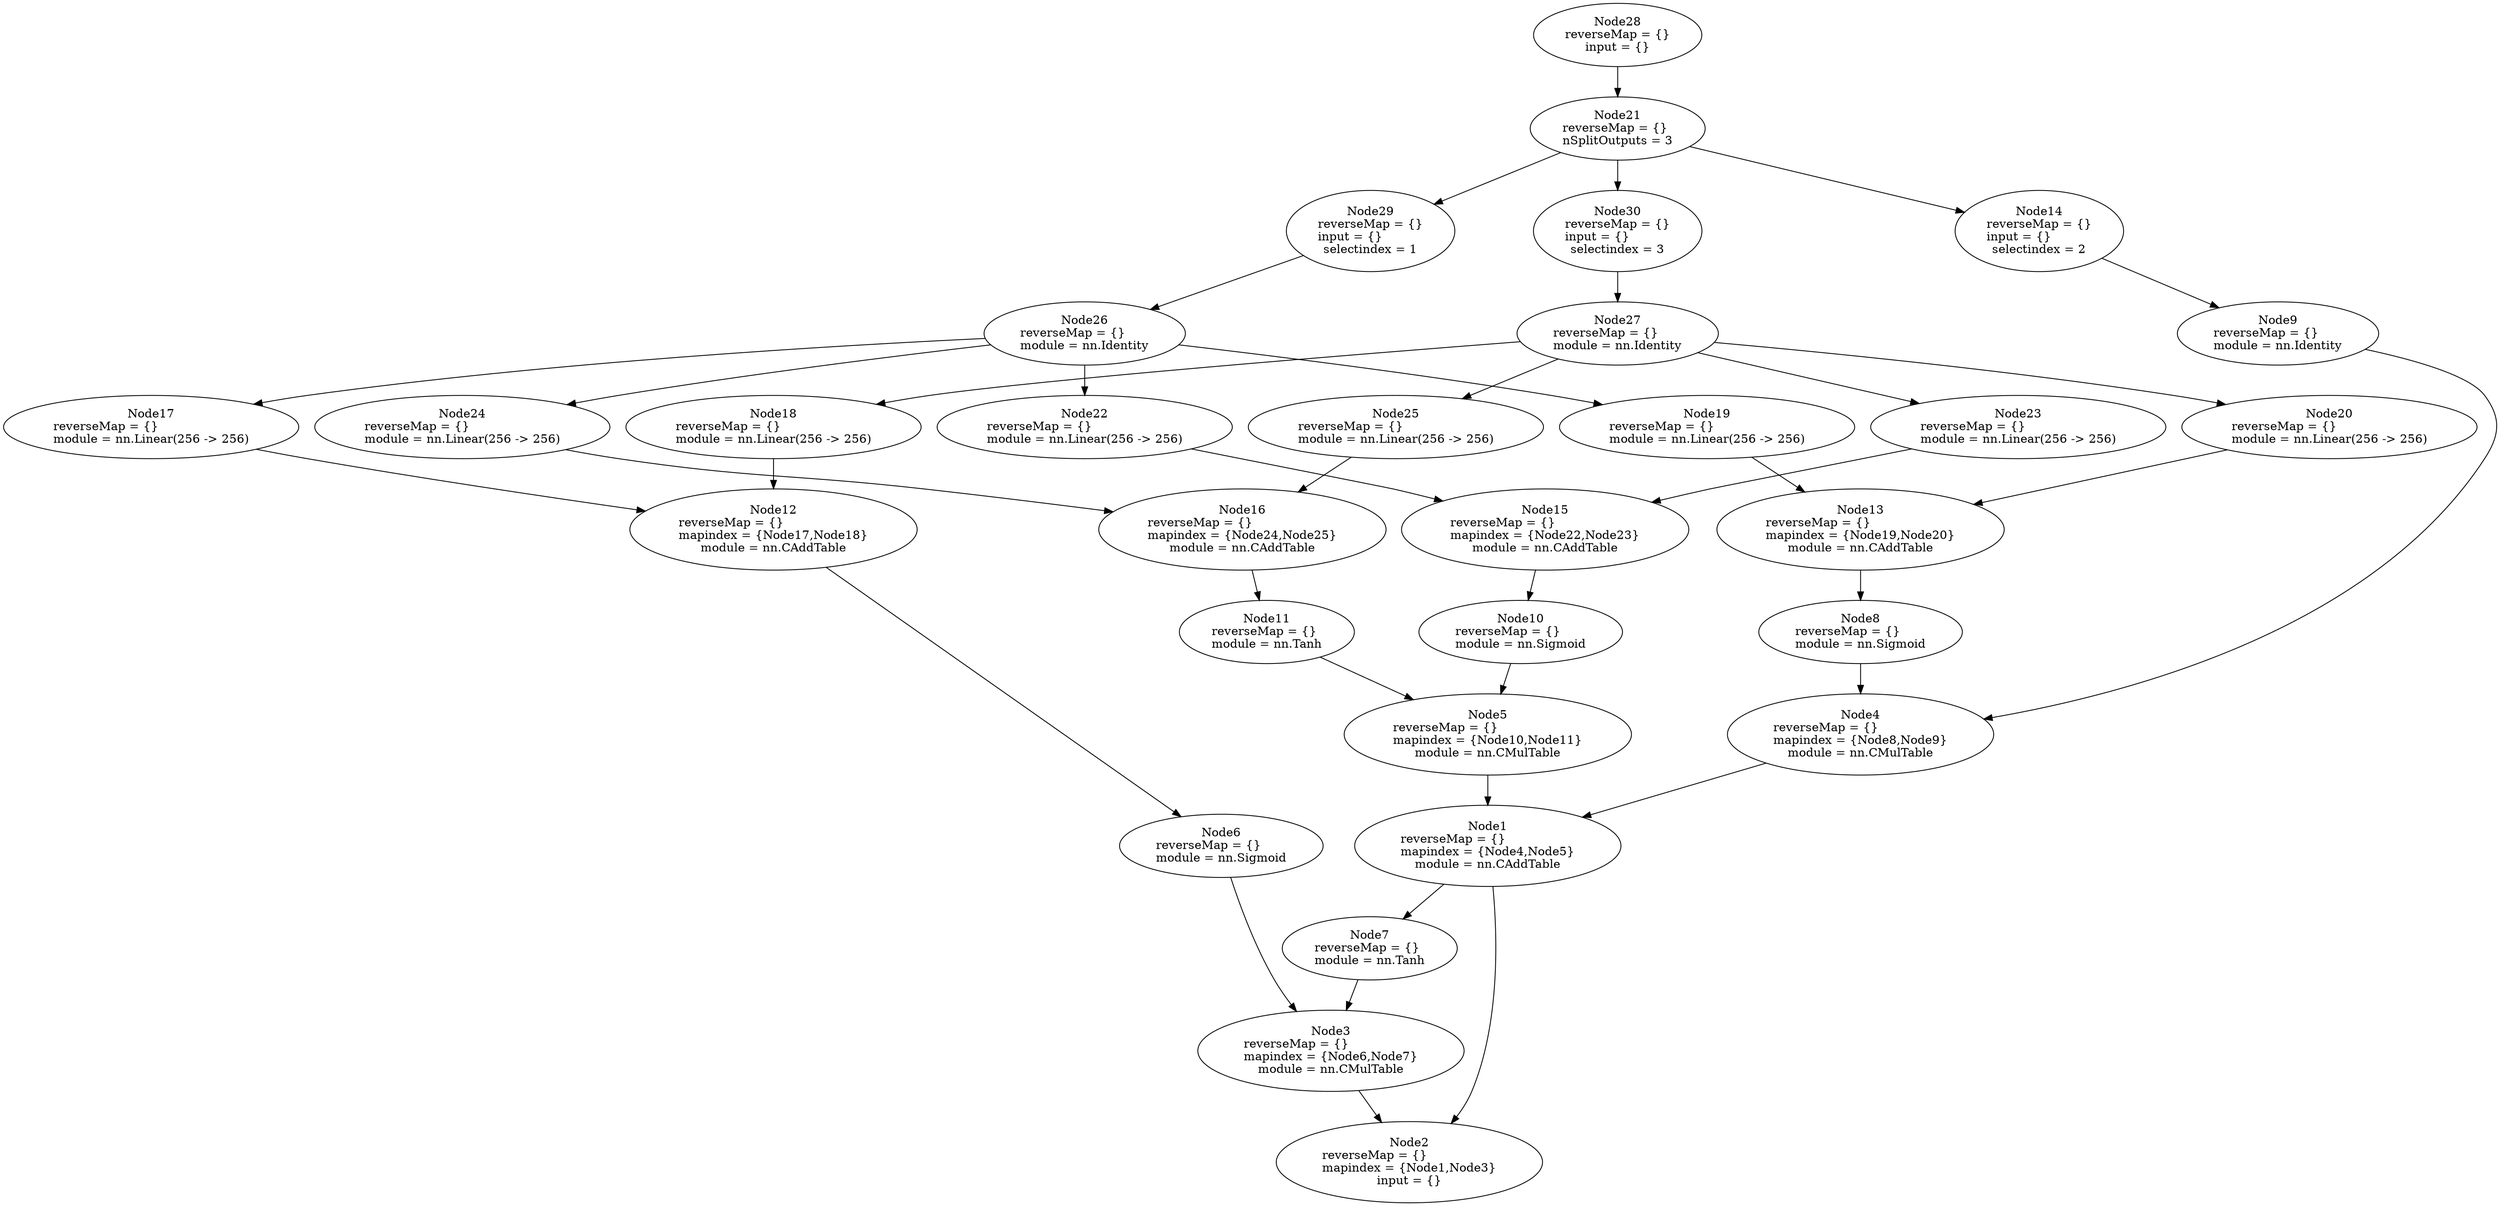 digraph G {
	graph [bb="0,0,2363.8,1428"];
	node [label="\N",
		shape=oval
	];
	n1	 [height=1.3356,
		label="Node1\nreverseMap = {}\lmapindex = {Node4,Node5}\lmodule = nn.CAddTable",
		pos="1420,424",
		tooltip="[./LSTM.lua]:24_",
		width=3.4507];
	n2	 [height=1.3356,
		label="Node2\nreverseMap = {}\lmapindex = {Node1,Node3}\linput = {}",
		pos="1344,48",
		tooltip="[[C]]:-1_",
		width=3.4507];
	n1 -> n2	 [pos="e,1381.3,94.013 1424.4,375.89 1428.3,317.06 1429.5,214.16 1401,132 1397.5,121.88 1392.4,111.86 1386.7,102.45"];
	n7	 [height=1.041,
		label="Node7\nreverseMap = {}\lmodule = nn.Tanh",
		pos="1288,302",
		tooltip="[./LSTM.lua]:28_",
		width=2.3354];
	n1 -> n7	 [pos="e,1324.2,335.9 1372,379.34 1358.8,367.35 1344.6,354.42 1331.6,342.67"];
	n3	 [height=1.3356,
		label="Node3\nreverseMap = {}\lmapindex = {Node6,Node7}\lmodule = nn.CMulTable",
		pos="1268,180",
		tooltip="[./LSTM.lua]:28_",
		width=3.4507];
	n3 -> n2	 [pos="e,1317.1,95.05 1295,132.8 1300.5,123.41 1306.3,113.45 1312,103.8"];
	n4	 [height=1.3356,
		label="Node4\nreverseMap = {}\lmapindex = {Node8,Node9}\lmodule = nn.CMulTable",
		pos="1758,556",
		tooltip="[./LSTM.lua]:25_",
		width=3.4507];
	n4 -> n1	 [pos="e,1507,458.48 1671,521.52 1623.7,503.36 1565.3,480.87 1516.6,462.17"];
	n5	 [height=1.3356,
		label="Node5\nreverseMap = {}\lmapindex = {Node10,Node11}\lmodule = nn.CMulTable",
		pos="1420,556",
		tooltip="[./LSTM.lua]:26_",
		width=3.7034];
	n5 -> n1	 [pos="e,1420,472.48 1420,507.7 1420,499.54 1420,490.99 1420,482.6"];
	n6	 [height=1.041,
		label="Node6\nreverseMap = {}\lmodule = nn.Sigmoid",
		pos="947,424",
		tooltip="[./LSTM.lua]:21_",
		width=2.6788];
	n6 -> n3	 [pos="e,1212.2,223.05 990.29,390.36 1045.2,348.94 1140.5,277.13 1203.9,229.34"];
	n7 -> n3	 [pos="e,1275.8,228.07 1281.9,264.34 1280.5,256.03 1279,247.01 1277.5,238.07"];
	n8	 [height=1.041,
		label="Node8\nreverseMap = {}\lmodule = nn.Sigmoid",
		pos="1758,678",
		tooltip="[./LSTM.lua]:20_",
		width=2.6788];
	n8 -> n4	 [pos="e,1758,604.5 1758,640.34 1758,632.22 1758,623.42 1758,614.68"];
	n9	 [height=1.041,
		label="Node9\nreverseMap = {}\lmodule = nn.Identity",
		pos="2158,1034",
		tooltip="[./LSTM.lua]:8_",
		width=2.6117];
	n9 -> n4	 [pos="e,1864.8,580.78 2247.4,1021.7 2285.6,1011.9 2326.7,993.76 2350,960 2369.2,932.19 2367.2,913.09 2350,884 2247.5,710.32 2016.1,622.5 \
1874.8,583.5"];
	n10	 [height=1.041,
		label="Node10\nreverseMap = {}\lmodule = nn.Sigmoid",
		pos="1437,678",
		tooltip="[./LSTM.lua]:19_",
		width=2.6788];
	n10 -> n5	 [pos="e,1426.7,604.07 1431.8,640.34 1430.6,632.03 1429.4,623.01 1428.1,614.07"];
	n11	 [height=1.041,
		label="Node11\nreverseMap = {}\lmodule = nn.Tanh",
		pos="1195,678",
		tooltip="[./LSTM.lua]:22_",
		width=2.3354];
	n11 -> n5	 [pos="e,1346.5,596.22 1248,648.71 1274.6,634.52 1307.5,617.01 1337.3,601.1"];
	n12	 [height=1.3356,
		label="Node12\nreverseMap = {}\lmapindex = {Node17,Node18}\lmodule = nn.CAddTable",
		pos="728,800",
		tooltip="[./LSTM.lua]:16_",
		width=3.7034];
	n12 -> n6	 [pos="e,926.03,460.81 755.07,752.77 797.49,680.33 879.08,541 920.89,469.59"];
	n13	 [height=1.3356,
		label="Node13\nreverseMap = {}\lmapindex = {Node19,Node20}\lmodule = nn.CAddTable",
		pos="1758,800",
		tooltip="[./LSTM.lua]:16_",
		width=3.7034];
	n13 -> n8	 [pos="e,1758,715.72 1758,751.57 1758,743.1 1758,734.27 1758,725.81"];
	n14	 [height=1.3356,
		label="Node14\nreverseMap = {}\linput = {}\lselectindex = 2",
		pos="1930,1156",
		tooltip="[[C]]:-1_-2",
		width=2.1497];
	n14 -> n9	 [pos="e,2102.1,1064.4 1988.4,1124.3 2020.4,1107.4 2060.1,1086.6 2093,1069.2"];
	n15	 [height=1.3356,
		label="Node15\nreverseMap = {}\lmapindex = {Node22,Node23}\lmodule = nn.CAddTable",
		pos="1458,800",
		tooltip="[./LSTM.lua]:16_",
		width=3.7034];
	n15 -> n10	 [pos="e,1443.4,715.56 1449.8,751.92 1448.2,743.23 1446.7,734.17 1445.1,725.5"];
	n16	 [height=1.3356,
		label="Node16\nreverseMap = {}\lmapindex = {Node24,Node25}\lmodule = nn.CAddTable",
		pos="1173,800",
		tooltip="[./LSTM.lua]:16_",
		width=3.7034];
	n16 -> n11	 [pos="e,1188.3,715.56 1181.6,751.92 1183.2,743.23 1184.9,734.17 1186.5,725.5"];
	n17	 [height=1.041,
		label="Node17\nreverseMap = {}\lmodule = nn.Linear(256 -> 256)",
		pos="138,922",
		tooltip="[./LSTM.lua]:13_",
		width=3.8416];
	n17 -> n12	 [pos="e,608.2,821.39 235.85,895.48 252.22,891.47 269.06,887.5 285,884 389.87,861 509.59,838.81 598.11,823.17"];
	n18	 [height=1.041,
		label="Node18\nreverseMap = {}\lmodule = nn.Linear(256 -> 256)",
		pos="728,922",
		tooltip="[./LSTM.lua]:15_",
		width=3.8416];
	n18 -> n12	 [pos="e,728,848.5 728,884.34 728,876.22 728,867.42 728,858.68"];
	n19	 [height=1.041,
		label="Node19\nreverseMap = {}\lmodule = nn.Linear(256 -> 256)",
		pos="1613,922",
		tooltip="[./LSTM.lua]:13_",
		width=3.8416];
	n19 -> n13	 [pos="e,1705.6,844.39 1655.3,885.97 1668.6,874.99 1683.5,862.67 1697.7,850.87"];
	n20	 [height=1.041,
		label="Node20\nreverseMap = {}\lmodule = nn.Linear(256 -> 256)",
		pos="2203,922",
		tooltip="[./LSTM.lua]:15_",
		width=3.8416];
	n20 -> n13	 [pos="e,1863.4,829.43 2106.7,895.04 2038.3,876.57 1946,851.69 1873.5,832.15"];
	n21	 [height=1.041,
		label="Node21\nreverseMap = {}\lnSplitOutputs = 3",
		pos="1529,1278",
		tooltip="[[C]]:-1_ split at [...ban/work/torch/install/share/lua/5.2/nngraph/gmodule.lua]:96-mnode",
		width=2.2307];
	n21 -> n14	 [pos="e,1860.8,1177.7 1595.7,1257 1665.9,1236 1776.4,1203 1851,1180.6"];
	n29	 [height=1.3356,
		label="Node29\nreverseMap = {}\linput = {}\lselectindex = 1",
		pos="1189,1156",
		tooltip="[[C]]:-1_-1",
		width=2.1497];
	n21 -> n29	 [pos="e,1255.6,1180.5 1465.8,1254.7 1409.1,1234.7 1325.5,1205.2 1265.1,1183.9"];
	n30	 [height=1.3356,
		label="Node30\nreverseMap = {}\linput = {}\lselectindex = 3",
		pos="1529,1156",
		tooltip="[[C]]:-1_-3",
		width=2.1497];
	n21 -> n30	 [pos="e,1529,1204.5 1529,1240.3 1529,1232.2 1529,1223.4 1529,1214.7"];
	n22	 [height=1.041,
		label="Node22\nreverseMap = {}\lmodule = nn.Linear(256 -> 256)",
		pos="1023,922",
		tooltip="[./LSTM.lua]:13_",
		width=3.8416];
	n22 -> n15	 [pos="e,1362.2,833.59 1122.6,895.88 1138.5,891.9 1154.7,887.83 1170,884 1234.4,867.9 1251.2,866.38 1315,848 1327.2,844.48 1339.9,840.61 \
1352.5,836.64"];
	n23	 [height=1.041,
		label="Node23\nreverseMap = {}\lmodule = nn.Linear(256 -> 256)",
		pos="1908,922",
		tooltip="[./LSTM.lua]:15_",
		width=3.8416];
	n23 -> n15	 [pos="e,1558.3,831.8 1808.1,896 1792,891.98 1775.5,887.87 1760,884 1695.6,867.95 1679,865.53 1615,848 1599.8,843.83 1583.8,839.26 1568,\
834.66"];
	n24	 [height=1.041,
		label="Node24\nreverseMap = {}\lmodule = nn.Linear(256 -> 256)",
		pos="433,922",
		tooltip="[./LSTM.lua]:13_",
		width=3.8416];
	n24 -> n16	 [pos="e,1052.2,820.6 529.09,895.01 545.98,890.96 563.44,887.1 580,884 707.66,860.1 741.37,865.96 870,848 926.46,840.12 988.71,830.61 1042,\
822.21"];
	n25	 [height=1.041,
		label="Node25\nreverseMap = {}\lmodule = nn.Linear(256 -> 256)",
		pos="1318,922",
		tooltip="[./LSTM.lua]:15_",
		width=3.8416];
	n25 -> n16	 [pos="e,1225.4,844.39 1275.7,885.97 1262.4,874.99 1247.5,862.67 1233.3,850.87"];
	n26	 [height=1.041,
		label="Node26\nreverseMap = {}\lmodule = nn.Identity",
		pos="1023,1034",
		tooltip="[./LSTM.lua]:7_",
		width=2.6117];
	n26 -> n17	 [pos="e,233.64,949.24 930.07,1028.2 789.57,1020 515.05,1000.1 285,960 271.54,957.65 257.5,954.74 243.66,951.58"];
	n26 -> n19	 [pos="e,1515.3,948.61 1111,1020.6 1200.5,1007.5 1343,985.29 1465,960 1478.1,957.28 1491.9,954.18 1505.5,950.97"];
	n26 -> n22	 [pos="e,1023,959.84 1023,996.37 1023,987.93 1023,978.83 1023,970.01"];
	n26 -> n24	 [pos="e,530.39,948.72 934.77,1020.7 845.07,1007.6 702.3,985.42 580,960 567.17,957.33 553.76,954.3 540.5,951.15"];
	n27	 [height=1.041,
		label="Node27\nreverseMap = {}\lmodule = nn.Identity",
		pos="1529,1034",
		tooltip="[./LSTM.lua]:9_",
		width=2.6117];
	n27 -> n18	 [pos="e,823.67,949.07 1438.1,1024.4 1284.7,1009.6 980.82,979.13 875,960 861.56,957.57 847.53,954.6 833.69,951.42"];
	n27 -> n20	 [pos="e,2106.2,948.78 1619.3,1023.4 1724.5,1011.6 1903.2,989.43 2055,960 2068.4,957.4 2082.4,954.36 2096.2,951.14"];
	n27 -> n23	 [pos="e,1815.2,949.95 1603.9,1011.3 1661.5,994.53 1741.9,971.22 1805.5,952.75"];
	n27 -> n25	 [pos="e,1380.6,955.63 1473,1003.8 1447.5,990.49 1416.9,974.55 1389.7,960.36"];
	n28	 [height=1.041,
		label="Node28\nreverseMap = {}\linput = {}",
		pos="1529,1390",
		tooltip="[[C]]:-1_",
		width=2.1497];
	n28 -> n21	 [pos="e,1529,1315.8 1529,1352.4 1529,1343.9 1529,1334.8 1529,1326"];
	n29 -> n26	 [pos="e,1067.4,1067.1 1139.2,1119 1119.1,1104.5 1096,1087.8 1075.6,1073.1"];
	n30 -> n27	 [pos="e,1529,1071.7 1529,1107.6 1529,1099.1 1529,1090.3 1529,1081.8"];
}
